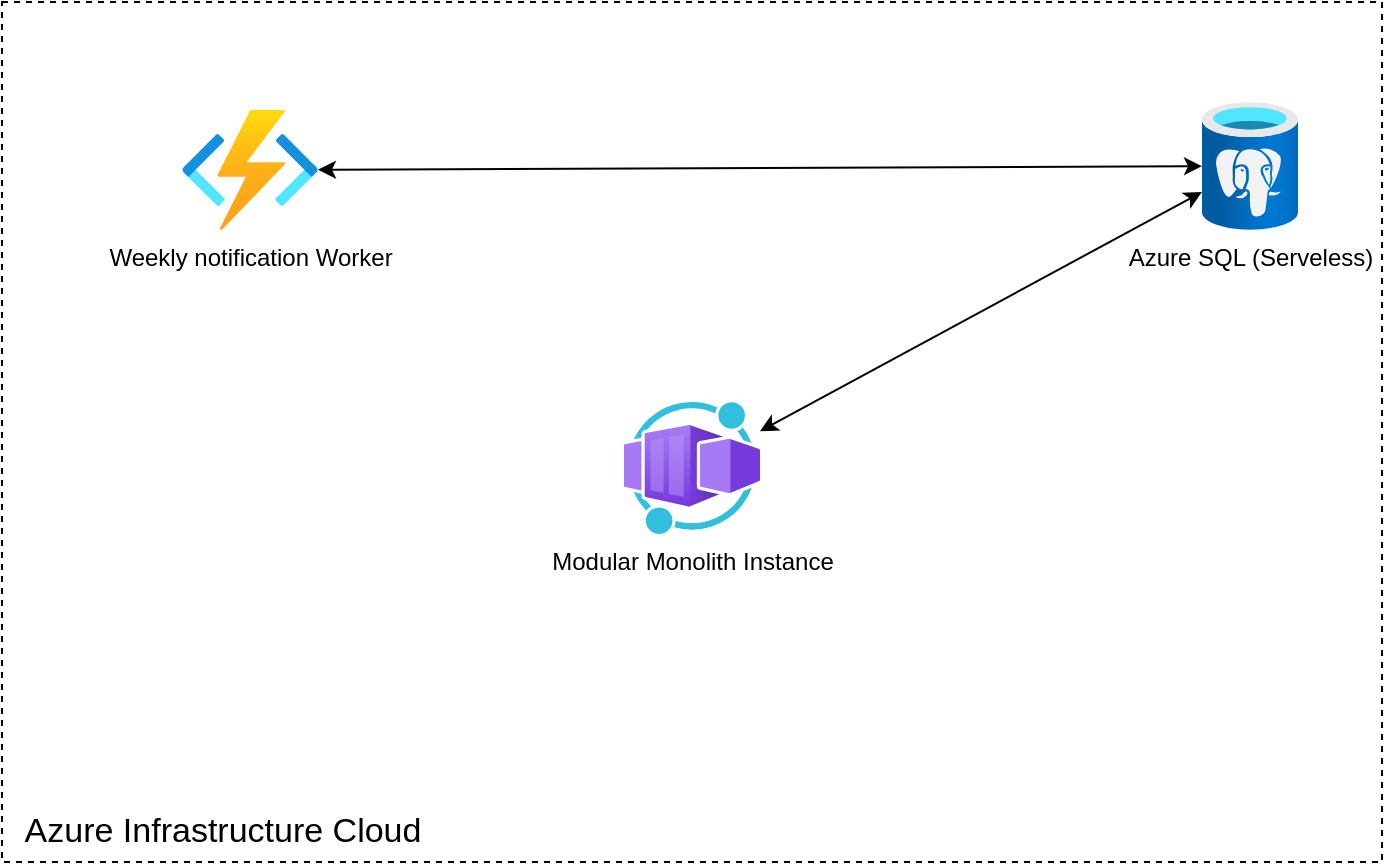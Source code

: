 <mxfile version="24.7.17">
  <diagram name="Page-1" id="3jsGgMJp_sYMduL0Lu1A">
    <mxGraphModel dx="1430" dy="589" grid="1" gridSize="10" guides="1" tooltips="1" connect="1" arrows="1" fold="1" page="1" pageScale="1" pageWidth="827" pageHeight="1169" math="0" shadow="0">
      <root>
        <mxCell id="0" />
        <mxCell id="1" parent="0" />
        <mxCell id="G4Mz_mc5XYpfuBMIMKEc-5" value="" style="rounded=0;whiteSpace=wrap;html=1;fillColor=none;dashed=1;" vertex="1" parent="1">
          <mxGeometry x="120" y="130" width="690" height="430" as="geometry" />
        </mxCell>
        <mxCell id="G4Mz_mc5XYpfuBMIMKEc-2" value="Modular Monolith Instance" style="image;aspect=fixed;html=1;points=[];align=center;fontSize=12;image=img/lib/azure2/other/Worker_Container_App.svg;" vertex="1" parent="1">
          <mxGeometry x="431" y="330" width="68" height="66" as="geometry" />
        </mxCell>
        <mxCell id="G4Mz_mc5XYpfuBMIMKEc-3" value="Weekly notification Worker" style="image;aspect=fixed;html=1;points=[];align=center;fontSize=12;image=img/lib/azure2/compute/Function_Apps.svg;" vertex="1" parent="1">
          <mxGeometry x="210" y="184" width="68" height="60" as="geometry" />
        </mxCell>
        <mxCell id="G4Mz_mc5XYpfuBMIMKEc-4" value="Azure SQL (Serveless)" style="image;aspect=fixed;html=1;points=[];align=center;fontSize=12;image=img/lib/azure2/databases/Azure_Database_PostgreSQL_Server.svg;" vertex="1" parent="1">
          <mxGeometry x="720" y="180" width="48" height="64" as="geometry" />
        </mxCell>
        <mxCell id="G4Mz_mc5XYpfuBMIMKEc-6" value="&lt;font style=&quot;font-size: 17px;&quot;&gt;Azure Infrastructure Cloud&lt;/font&gt;" style="text;html=1;align=center;verticalAlign=middle;resizable=0;points=[];autosize=1;strokeColor=none;fillColor=none;" vertex="1" parent="1">
          <mxGeometry x="120" y="530" width="220" height="30" as="geometry" />
        </mxCell>
        <mxCell id="G4Mz_mc5XYpfuBMIMKEc-7" value="" style="endArrow=classic;startArrow=classic;html=1;rounded=0;" edge="1" parent="1" source="G4Mz_mc5XYpfuBMIMKEc-2" target="G4Mz_mc5XYpfuBMIMKEc-4">
          <mxGeometry width="50" height="50" relative="1" as="geometry">
            <mxPoint x="540" y="340" as="sourcePoint" />
            <mxPoint x="590" y="290" as="targetPoint" />
          </mxGeometry>
        </mxCell>
        <mxCell id="G4Mz_mc5XYpfuBMIMKEc-8" value="" style="endArrow=classic;startArrow=classic;html=1;rounded=0;" edge="1" parent="1" source="G4Mz_mc5XYpfuBMIMKEc-3" target="G4Mz_mc5XYpfuBMIMKEc-4">
          <mxGeometry width="50" height="50" relative="1" as="geometry">
            <mxPoint x="490" y="250" as="sourcePoint" />
            <mxPoint x="540" y="200" as="targetPoint" />
          </mxGeometry>
        </mxCell>
      </root>
    </mxGraphModel>
  </diagram>
</mxfile>
